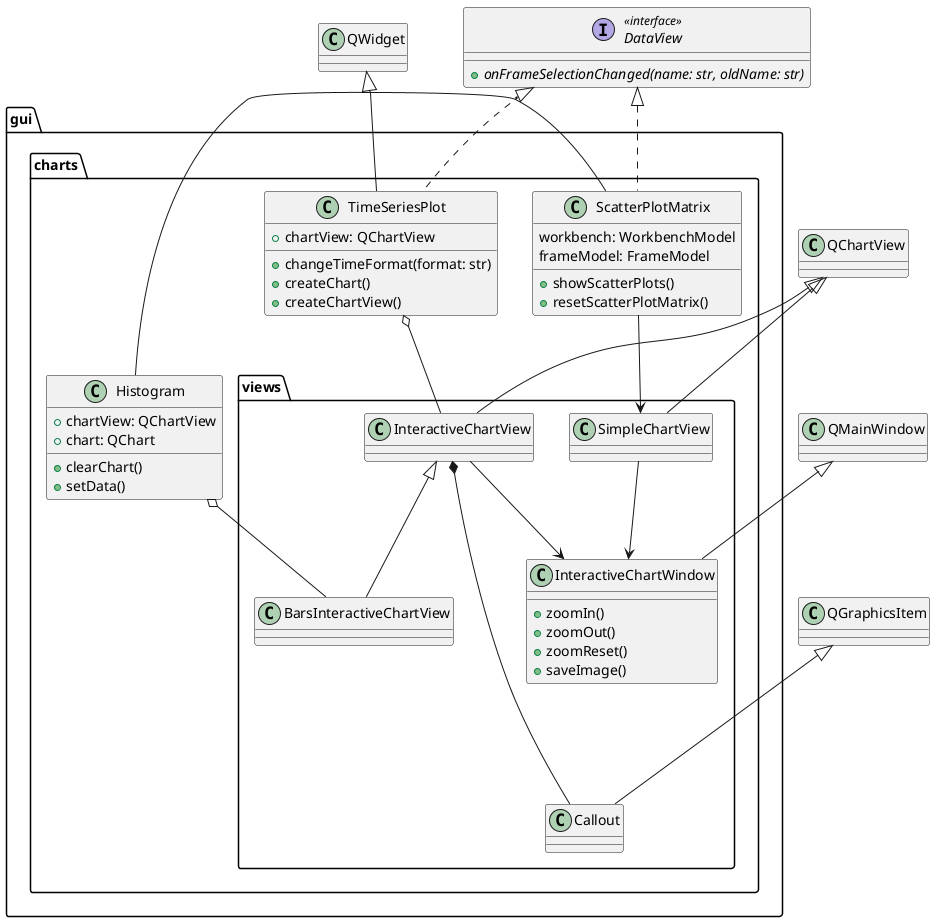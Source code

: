 @startuml charts
skinparam groupInheritance 3

interface DataView <<interface>> {
  + {abstract} onFrameSelectionChanged(name: str, oldName: str)
}

package gui.charts {
  class Histogram {
    + chartView: QChartView
    + chart: QChart
    + clearChart()
    + setData()
  }

  class ScatterPlotMatrix {
    workbench: WorkbenchModel
    frameModel: FrameModel
    + showScatterPlots()
    + resetScatterPlotMatrix()
  }

  class TimeSeriesPlot {
    + chartView: QChartView
    + changeTimeFormat(format: str)
    + createChart()
    + createChartView()
  }

  package views {
    class SimpleChartView
    class InteractiveChartView
    class BarsInteractiveChartView
    class Callout
    class InteractiveChartWindow {
      + zoomIn()
      + zoomOut()
      + zoomReset()
      + saveImage()
    }
  }
}

QWidget <|- Histogram
QWidget <|-- ScatterPlotMatrix
QWidget <|-- TimeSeriesPlot
' class ScatterPlotMatrix implements DataView
' class TimeSeriesPlot implements DataView
DataView <|.. TimeSeriesPlot
DataView <|.. ScatterPlotMatrix
QGraphicsItem <|--- Callout
QChartView <|-- SimpleChartView
QChartView <|-- InteractiveChartView
InteractiveChartView <|-- BarsInteractiveChartView
InteractiveChartView *---- Callout

Histogram o-- BarsInteractiveChartView
ScatterPlotMatrix --> SimpleChartView
TimeSeriesPlot o-- InteractiveChartView
QMainWindow <|-- InteractiveChartWindow
SimpleChartView --> InteractiveChartWindow
InteractiveChartView --> InteractiveChartWindow

@enduml